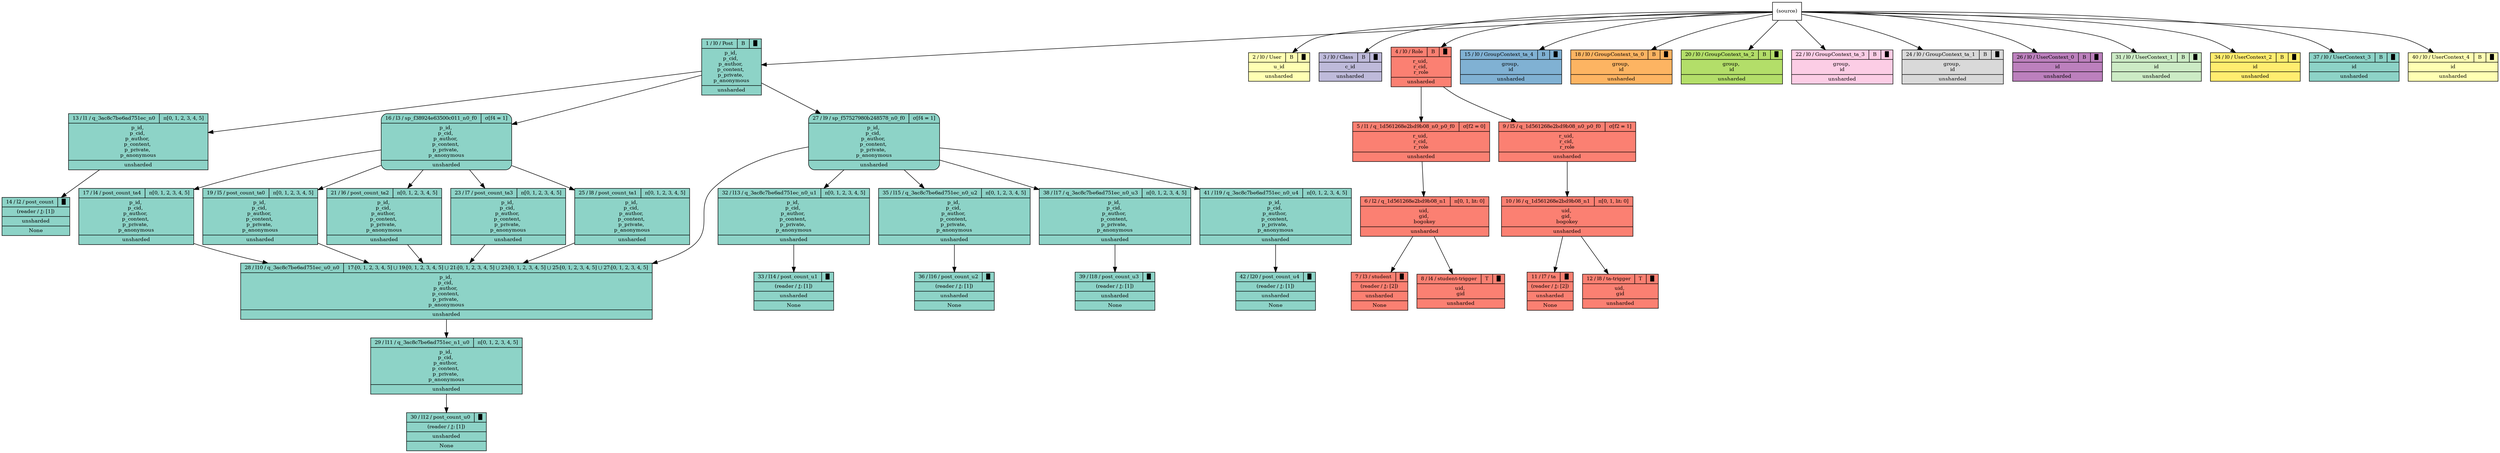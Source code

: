 digraph {{
    node [shape=record, fontsize=10]
    0 [style="filled", fillcolor=white, label="(source)"]
    1 [style="filled", fillcolor="/set312/1", label="{ { 1 / l0 / Post | B | █ } | p_id, \np_cid, \np_author, \np_content, \np_private, \np_anonymous | unsharded }"]
    2 [style="filled", fillcolor="/set312/2", label="{ { 2 / l0 / User | B | █ } | u_id | unsharded }"]
    3 [style="filled", fillcolor="/set312/3", label="{ { 3 / l0 / Class | B | █ } | c_id | unsharded }"]
    4 [style="filled", fillcolor="/set312/4", label="{ { 4 / l0 / Role | B | █ } | r_uid, \nr_cid, \nr_role | unsharded }"]
    5 [style="filled", fillcolor="/set312/4", label="{{ 5 / l1 / q_1d561268e2bd9b08_n0_p0_f0 | σ[f2 = 0]  } | r_uid, \nr_cid, \nr_role | unsharded }"]
    6 [style="filled", fillcolor="/set312/4", label="{{ 6 / l2 / q_1d561268e2bd9b08_n1 | π[0, 1, lit: 0]  } | uid, \ngid, \nbogokey | unsharded }"]
    7 [style="filled", fillcolor="/set312/4", label="{ { 7 / l3 / student | █ } | (reader / ⚷: [2]) | unsharded | None }"]
    8 [style="filled", fillcolor="/set312/4", label="{{ 8 / l4 / student-trigger | T | █ } | uid, \ngid | unsharded }"]
    9 [style="filled", fillcolor="/set312/4", label="{{ 9 / l5 / q_1d561268e2bd9b08_n0_p0_f0 | σ[f2 = 1]  } | r_uid, \nr_cid, \nr_role | unsharded }"]
    10 [style="filled", fillcolor="/set312/4", label="{{ 10 / l6 / q_1d561268e2bd9b08_n1 | π[0, 1, lit: 0]  } | uid, \ngid, \nbogokey | unsharded }"]
    11 [style="filled", fillcolor="/set312/4", label="{ { 11 / l7 / ta | █ } | (reader / ⚷: [2]) | unsharded | None }"]
    12 [style="filled", fillcolor="/set312/4", label="{{ 12 / l8 / ta-trigger | T | █ } | uid, \ngid | unsharded }"]
    13 [style="filled", fillcolor="/set312/1", label="{{ 13 / l1 / q_3ac8c7be6ad751ec_n0 | π[0, 1, 2, 3, 4, 5]  } | p_id, \np_cid, \np_author, \np_content, \np_private, \np_anonymous | unsharded }"]
    14 [style="filled", fillcolor="/set312/1", label="{ { 14 / l2 / post_count | █ } | (reader / ⚷: [1]) | unsharded | None }"]
    15 [style="filled", fillcolor="/set312/5", label="{ { 15 / l0 / GroupContext_ta_4 | B | █ } | group, \nid | unsharded }"]
    16 [style="filled,rounded", fillcolor="/set312/1", label="{{ 16 / l3 / sp_f38924e63500c011_n0_f0 | σ[f4 = 1]  } | p_id, \np_cid, \np_author, \np_content, \np_private, \np_anonymous | unsharded }"]
    17 [style="filled", fillcolor="/set312/1", label="{{ 17 / l4 / post_count_ta4 | π[0, 1, 2, 3, 4, 5]  } | p_id, \np_cid, \np_author, \np_content, \np_private, \np_anonymous | unsharded }"]
    18 [style="filled", fillcolor="/set312/6", label="{ { 18 / l0 / GroupContext_ta_0 | B | █ } | group, \nid | unsharded }"]
    19 [style="filled", fillcolor="/set312/1", label="{{ 19 / l5 / post_count_ta0 | π[0, 1, 2, 3, 4, 5]  } | p_id, \np_cid, \np_author, \np_content, \np_private, \np_anonymous | unsharded }"]
    20 [style="filled", fillcolor="/set312/7", label="{ { 20 / l0 / GroupContext_ta_2 | B | █ } | group, \nid | unsharded }"]
    21 [style="filled", fillcolor="/set312/1", label="{{ 21 / l6 / post_count_ta2 | π[0, 1, 2, 3, 4, 5]  } | p_id, \np_cid, \np_author, \np_content, \np_private, \np_anonymous | unsharded }"]
    22 [style="filled", fillcolor="/set312/8", label="{ { 22 / l0 / GroupContext_ta_3 | B | █ } | group, \nid | unsharded }"]
    23 [style="filled", fillcolor="/set312/1", label="{{ 23 / l7 / post_count_ta3 | π[0, 1, 2, 3, 4, 5]  } | p_id, \np_cid, \np_author, \np_content, \np_private, \np_anonymous | unsharded }"]
    24 [style="filled", fillcolor="/set312/9", label="{ { 24 / l0 / GroupContext_ta_1 | B | █ } | group, \nid | unsharded }"]
    25 [style="filled", fillcolor="/set312/1", label="{{ 25 / l8 / post_count_ta1 | π[0, 1, 2, 3, 4, 5]  } | p_id, \np_cid, \np_author, \np_content, \np_private, \np_anonymous | unsharded }"]
    26 [style="filled", fillcolor="/set312/10", label="{ { 26 / l0 / UserContext_0 | B | █ } | id | unsharded }"]
    27 [style="filled,rounded", fillcolor="/set312/1", label="{{ 27 / l9 / sp_f57527980b248578_n0_f0 | σ[f4 = 1]  } | p_id, \np_cid, \np_author, \np_content, \np_private, \np_anonymous | unsharded }"]
    28 [style="filled", fillcolor="/set312/1", label="{{ 28 / l10 / q_3ac8c7be6ad751ec_u0_n0 | 17:[0, 1, 2, 3, 4, 5] ⋃ 19:[0, 1, 2, 3, 4, 5] ⋃ 21:[0, 1, 2, 3, 4, 5] ⋃ 23:[0, 1, 2, 3, 4, 5] ⋃ 25:[0, 1, 2, 3, 4, 5] ⋃ 27:[0, 1, 2, 3, 4, 5]  } | p_id, \np_cid, \np_author, \np_content, \np_private, \np_anonymous | unsharded }"]
    29 [style="filled", fillcolor="/set312/1", label="{{ 29 / l11 / q_3ac8c7be6ad751ec_n1_u0 | π[0, 1, 2, 3, 4, 5]  } | p_id, \np_cid, \np_author, \np_content, \np_private, \np_anonymous | unsharded }"]
    30 [style="filled", fillcolor="/set312/1", label="{ { 30 / l12 / post_count_u0 | █ } | (reader / ⚷: [1]) | unsharded | None }"]
    31 [style="filled", fillcolor="/set312/11", label="{ { 31 / l0 / UserContext_1 | B | █ } | id | unsharded }"]
    32 [style="filled", fillcolor="/set312/1", label="{{ 32 / l13 / q_3ac8c7be6ad751ec_n0_u1 | π[0, 1, 2, 3, 4, 5]  } | p_id, \np_cid, \np_author, \np_content, \np_private, \np_anonymous | unsharded }"]
    33 [style="filled", fillcolor="/set312/1", label="{ { 33 / l14 / post_count_u1 | █ } | (reader / ⚷: [1]) | unsharded | None }"]
    34 [style="filled", fillcolor="/set312/12", label="{ { 34 / l0 / UserContext_2 | B | █ } | id | unsharded }"]
    35 [style="filled", fillcolor="/set312/1", label="{{ 35 / l15 / q_3ac8c7be6ad751ec_n0_u2 | π[0, 1, 2, 3, 4, 5]  } | p_id, \np_cid, \np_author, \np_content, \np_private, \np_anonymous | unsharded }"]
    36 [style="filled", fillcolor="/set312/1", label="{ { 36 / l16 / post_count_u2 | █ } | (reader / ⚷: [1]) | unsharded | None }"]
    37 [style="filled", fillcolor="/set312/1", label="{ { 37 / l0 / UserContext_3 | B | █ } | id | unsharded }"]
    38 [style="filled", fillcolor="/set312/1", label="{{ 38 / l17 / q_3ac8c7be6ad751ec_n0_u3 | π[0, 1, 2, 3, 4, 5]  } | p_id, \np_cid, \np_author, \np_content, \np_private, \np_anonymous | unsharded }"]
    39 [style="filled", fillcolor="/set312/1", label="{ { 39 / l18 / post_count_u3 | █ } | (reader / ⚷: [1]) | unsharded | None }"]
    40 [style="filled", fillcolor="/set312/2", label="{ { 40 / l0 / UserContext_4 | B | █ } | id | unsharded }"]
    41 [style="filled", fillcolor="/set312/1", label="{{ 41 / l19 / q_3ac8c7be6ad751ec_n0_u4 | π[0, 1, 2, 3, 4, 5]  } | p_id, \np_cid, \np_author, \np_content, \np_private, \np_anonymous | unsharded }"]
    42 [style="filled", fillcolor="/set312/1", label="{ { 42 / l20 / post_count_u4 | █ } | (reader / ⚷: [1]) | unsharded | None }"]
    0 -> 1
    0 -> 2
    0 -> 3
    0 -> 4
    4 -> 5
    5 -> 6
    6 -> 7
    6 -> 8
    4 -> 9
    9 -> 10
    10 -> 11
    10 -> 12
    1 -> 13
    13 -> 14
    0 -> 15
    1 -> 16
    16 -> 17
    0 -> 18
    16 -> 19
    0 -> 20
    16 -> 21
    0 -> 22
    16 -> 23
    0 -> 24
    16 -> 25
    0 -> 26
    1 -> 27
    23 -> 28
    17 -> 28
    21 -> 28
    19 -> 28
    25 -> 28
    27 -> 28
    28 -> 29
    29 -> 30
    0 -> 31
    27 -> 32
    32 -> 33
    0 -> 34
    27 -> 35
    35 -> 36
    0 -> 37
    27 -> 38
    38 -> 39
    0 -> 40
    27 -> 41
    41 -> 42
}}